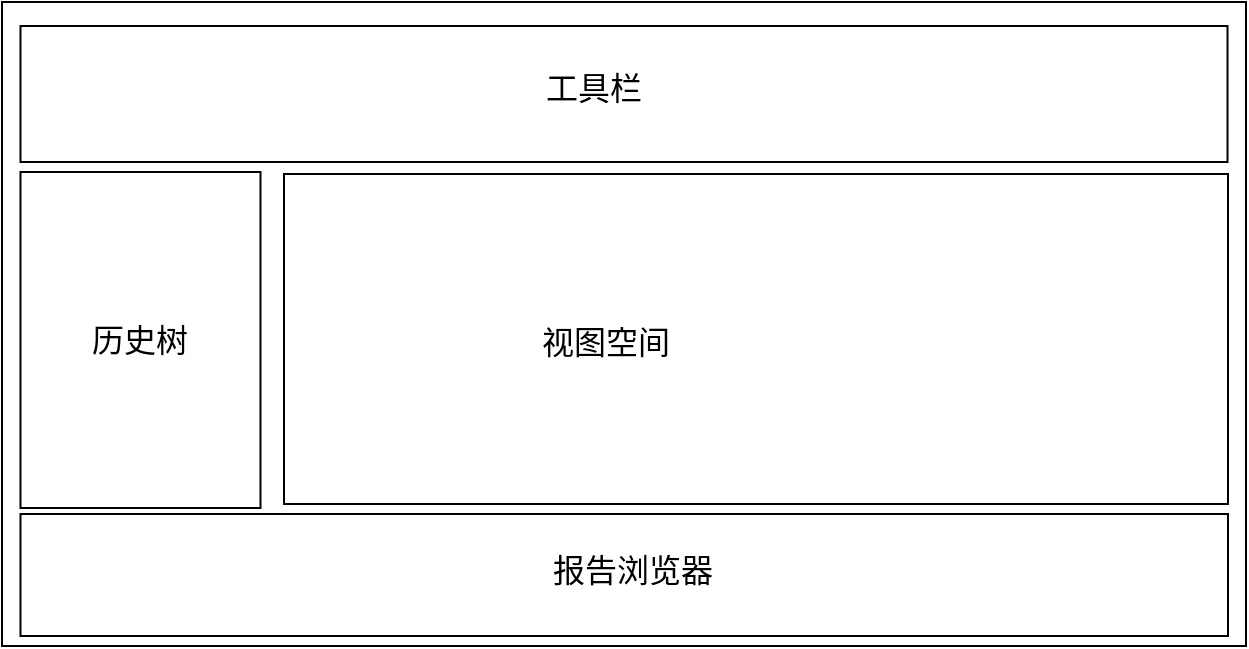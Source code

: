 <mxfile version="20.8.21" type="github">
  <diagram name="第 1 页" id="Nwin8zq7XSR9GZCQchwv">
    <mxGraphModel dx="1555" dy="579" grid="1" gridSize="10" guides="1" tooltips="1" connect="1" arrows="1" fold="1" page="1" pageScale="1" pageWidth="827" pageHeight="1169" math="0" shadow="0">
      <root>
        <mxCell id="0" />
        <mxCell id="1" parent="0" />
        <mxCell id="bnD_S_ylNDwQWyc4xUWv-1" value="" style="rounded=0;whiteSpace=wrap;html=1;fontSize=16;" vertex="1" parent="1">
          <mxGeometry x="-231" y="23" width="622" height="322" as="geometry" />
        </mxCell>
        <mxCell id="bnD_S_ylNDwQWyc4xUWv-2" value="" style="rounded=0;whiteSpace=wrap;html=1;fontSize=16;" vertex="1" parent="1">
          <mxGeometry x="-221.75" y="35" width="603.5" height="68" as="geometry" />
        </mxCell>
        <mxCell id="bnD_S_ylNDwQWyc4xUWv-3" value="工具栏" style="text;html=1;strokeColor=none;fillColor=none;align=center;verticalAlign=middle;whiteSpace=wrap;rounded=0;fontSize=16;" vertex="1" parent="1">
          <mxGeometry x="35" y="51" width="60" height="30" as="geometry" />
        </mxCell>
        <mxCell id="bnD_S_ylNDwQWyc4xUWv-4" value="" style="rounded=0;whiteSpace=wrap;html=1;fontSize=16;" vertex="1" parent="1">
          <mxGeometry x="-221.75" y="108" width="120" height="168" as="geometry" />
        </mxCell>
        <mxCell id="bnD_S_ylNDwQWyc4xUWv-5" value="" style="rounded=0;whiteSpace=wrap;html=1;fontSize=16;" vertex="1" parent="1">
          <mxGeometry x="-221.75" y="279" width="603.75" height="61" as="geometry" />
        </mxCell>
        <mxCell id="bnD_S_ylNDwQWyc4xUWv-6" value="" style="rounded=0;whiteSpace=wrap;html=1;fontSize=16;" vertex="1" parent="1">
          <mxGeometry x="-90" y="109" width="472" height="165" as="geometry" />
        </mxCell>
        <mxCell id="bnD_S_ylNDwQWyc4xUWv-7" value="视图空间" style="text;html=1;strokeColor=none;fillColor=none;align=center;verticalAlign=middle;whiteSpace=wrap;rounded=0;fontSize=16;" vertex="1" parent="1">
          <mxGeometry x="20" y="179" width="102" height="28" as="geometry" />
        </mxCell>
        <mxCell id="bnD_S_ylNDwQWyc4xUWv-8" value="历史树" style="text;html=1;strokeColor=none;fillColor=none;align=center;verticalAlign=middle;whiteSpace=wrap;rounded=0;fontSize=16;" vertex="1" parent="1">
          <mxGeometry x="-192" y="177" width="60" height="30" as="geometry" />
        </mxCell>
        <mxCell id="bnD_S_ylNDwQWyc4xUWv-9" value="报告浏览器" style="text;html=1;strokeColor=none;fillColor=none;align=center;verticalAlign=middle;whiteSpace=wrap;rounded=0;fontSize=16;" vertex="1" parent="1">
          <mxGeometry x="35" y="293" width="99" height="28" as="geometry" />
        </mxCell>
      </root>
    </mxGraphModel>
  </diagram>
</mxfile>
